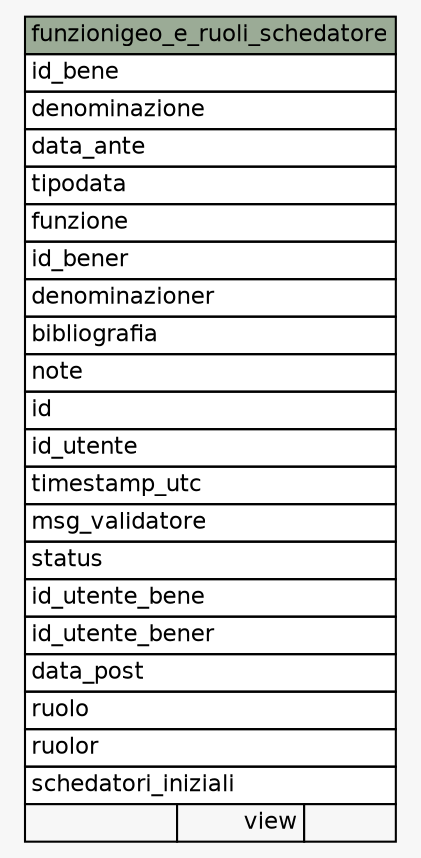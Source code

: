 // dot 2.38.0 on Windows 10 10.0
// SchemaSpy rev 590
digraph "funzionigeo_e_ruoli_schedatore" {
  graph [
    rankdir="RL"
    bgcolor="#f7f7f7"
    nodesep="0.18"
    ranksep="0.46"
    fontname="Helvetica"
    fontsize="11"
  ];
  node [
    fontname="Helvetica"
    fontsize="11"
    shape="plaintext"
  ];
  edge [
    arrowsize="0.8"
  ];
  "funzionigeo_e_ruoli_schedatore" [
    label=<
    <TABLE BORDER="0" CELLBORDER="1" CELLSPACING="0" BGCOLOR="#ffffff">
      <TR><TD COLSPAN="3" BGCOLOR="#9bab96" ALIGN="CENTER">funzionigeo_e_ruoli_schedatore</TD></TR>
      <TR><TD PORT="id_bene" COLSPAN="3" ALIGN="LEFT">id_bene</TD></TR>
      <TR><TD PORT="denominazione" COLSPAN="3" ALIGN="LEFT">denominazione</TD></TR>
      <TR><TD PORT="data_ante" COLSPAN="3" ALIGN="LEFT">data_ante</TD></TR>
      <TR><TD PORT="tipodata" COLSPAN="3" ALIGN="LEFT">tipodata</TD></TR>
      <TR><TD PORT="funzione" COLSPAN="3" ALIGN="LEFT">funzione</TD></TR>
      <TR><TD PORT="id_bener" COLSPAN="3" ALIGN="LEFT">id_bener</TD></TR>
      <TR><TD PORT="denominazioner" COLSPAN="3" ALIGN="LEFT">denominazioner</TD></TR>
      <TR><TD PORT="bibliografia" COLSPAN="3" ALIGN="LEFT">bibliografia</TD></TR>
      <TR><TD PORT="note" COLSPAN="3" ALIGN="LEFT">note</TD></TR>
      <TR><TD PORT="id" COLSPAN="3" ALIGN="LEFT">id</TD></TR>
      <TR><TD PORT="id_utente" COLSPAN="3" ALIGN="LEFT">id_utente</TD></TR>
      <TR><TD PORT="timestamp_utc" COLSPAN="3" ALIGN="LEFT">timestamp_utc</TD></TR>
      <TR><TD PORT="msg_validatore" COLSPAN="3" ALIGN="LEFT">msg_validatore</TD></TR>
      <TR><TD PORT="status" COLSPAN="3" ALIGN="LEFT">status</TD></TR>
      <TR><TD PORT="id_utente_bene" COLSPAN="3" ALIGN="LEFT">id_utente_bene</TD></TR>
      <TR><TD PORT="id_utente_bener" COLSPAN="3" ALIGN="LEFT">id_utente_bener</TD></TR>
      <TR><TD PORT="data_post" COLSPAN="3" ALIGN="LEFT">data_post</TD></TR>
      <TR><TD PORT="ruolo" COLSPAN="3" ALIGN="LEFT">ruolo</TD></TR>
      <TR><TD PORT="ruolor" COLSPAN="3" ALIGN="LEFT">ruolor</TD></TR>
      <TR><TD PORT="schedatori_iniziali" COLSPAN="3" ALIGN="LEFT">schedatori_iniziali</TD></TR>
      <TR><TD ALIGN="LEFT" BGCOLOR="#f7f7f7">  </TD><TD ALIGN="RIGHT" BGCOLOR="#f7f7f7">view</TD><TD ALIGN="RIGHT" BGCOLOR="#f7f7f7">  </TD></TR>
    </TABLE>>
    URL="tables/funzionigeo_e_ruoli_schedatore.html"
    tooltip="funzionigeo_e_ruoli_schedatore"
  ];
}

